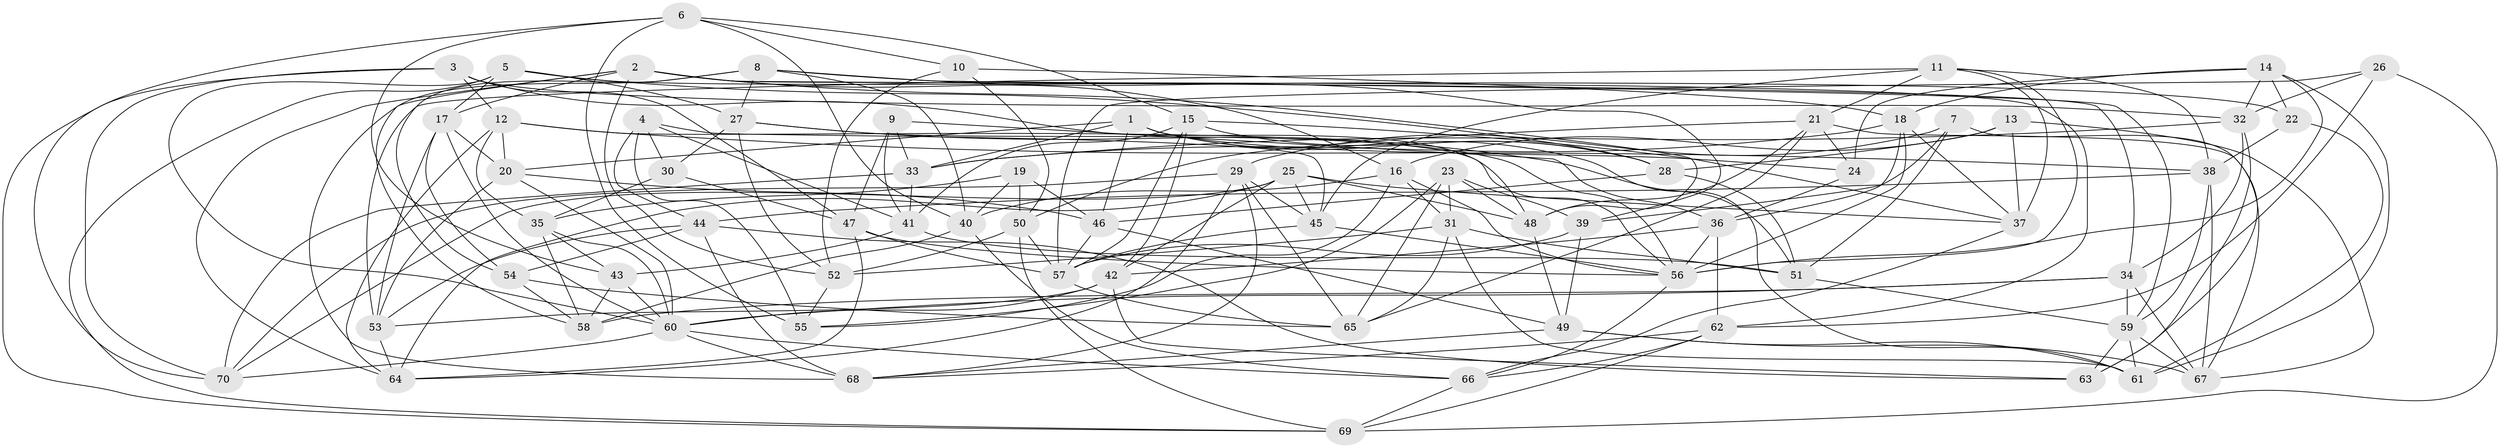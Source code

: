 // original degree distribution, {4: 1.0}
// Generated by graph-tools (version 1.1) at 2025/26/03/09/25 03:26:58]
// undirected, 70 vertices, 204 edges
graph export_dot {
graph [start="1"]
  node [color=gray90,style=filled];
  1;
  2;
  3;
  4;
  5;
  6;
  7;
  8;
  9;
  10;
  11;
  12;
  13;
  14;
  15;
  16;
  17;
  18;
  19;
  20;
  21;
  22;
  23;
  24;
  25;
  26;
  27;
  28;
  29;
  30;
  31;
  32;
  33;
  34;
  35;
  36;
  37;
  38;
  39;
  40;
  41;
  42;
  43;
  44;
  45;
  46;
  47;
  48;
  49;
  50;
  51;
  52;
  53;
  54;
  55;
  56;
  57;
  58;
  59;
  60;
  61;
  62;
  63;
  64;
  65;
  66;
  67;
  68;
  69;
  70;
  1 -- 20 [weight=1.0];
  1 -- 24 [weight=1.0];
  1 -- 28 [weight=1.0];
  1 -- 33 [weight=1.0];
  1 -- 46 [weight=1.0];
  1 -- 61 [weight=1.0];
  2 -- 16 [weight=1.0];
  2 -- 17 [weight=1.0];
  2 -- 34 [weight=1.0];
  2 -- 48 [weight=1.0];
  2 -- 52 [weight=1.0];
  2 -- 58 [weight=1.0];
  2 -- 62 [weight=1.0];
  2 -- 64 [weight=1.0];
  3 -- 12 [weight=1.0];
  3 -- 32 [weight=1.0];
  3 -- 47 [weight=1.0];
  3 -- 48 [weight=1.0];
  3 -- 69 [weight=1.0];
  3 -- 70 [weight=1.0];
  4 -- 30 [weight=1.0];
  4 -- 41 [weight=1.0];
  4 -- 44 [weight=1.0];
  4 -- 45 [weight=1.0];
  4 -- 55 [weight=2.0];
  5 -- 17 [weight=1.0];
  5 -- 22 [weight=1.0];
  5 -- 27 [weight=1.0];
  5 -- 28 [weight=1.0];
  5 -- 60 [weight=1.0];
  5 -- 69 [weight=1.0];
  6 -- 10 [weight=1.0];
  6 -- 15 [weight=1.0];
  6 -- 40 [weight=1.0];
  6 -- 43 [weight=1.0];
  6 -- 55 [weight=1.0];
  6 -- 70 [weight=1.0];
  7 -- 29 [weight=1.0];
  7 -- 39 [weight=1.0];
  7 -- 51 [weight=1.0];
  7 -- 63 [weight=1.0];
  8 -- 27 [weight=1.0];
  8 -- 39 [weight=1.0];
  8 -- 40 [weight=1.0];
  8 -- 54 [weight=1.0];
  8 -- 59 [weight=1.0];
  8 -- 68 [weight=1.0];
  9 -- 33 [weight=1.0];
  9 -- 36 [weight=1.0];
  9 -- 41 [weight=1.0];
  9 -- 47 [weight=1.0];
  10 -- 18 [weight=1.0];
  10 -- 50 [weight=1.0];
  10 -- 52 [weight=1.0];
  11 -- 21 [weight=1.0];
  11 -- 37 [weight=1.0];
  11 -- 38 [weight=1.0];
  11 -- 45 [weight=1.0];
  11 -- 53 [weight=1.0];
  11 -- 56 [weight=1.0];
  12 -- 20 [weight=1.0];
  12 -- 35 [weight=1.0];
  12 -- 38 [weight=1.0];
  12 -- 56 [weight=1.0];
  12 -- 64 [weight=1.0];
  13 -- 16 [weight=1.0];
  13 -- 28 [weight=1.0];
  13 -- 37 [weight=1.0];
  13 -- 67 [weight=1.0];
  14 -- 18 [weight=1.0];
  14 -- 22 [weight=1.0];
  14 -- 24 [weight=1.0];
  14 -- 32 [weight=1.0];
  14 -- 56 [weight=1.0];
  14 -- 61 [weight=1.0];
  15 -- 28 [weight=1.0];
  15 -- 37 [weight=1.0];
  15 -- 41 [weight=1.0];
  15 -- 42 [weight=1.0];
  15 -- 57 [weight=1.0];
  16 -- 31 [weight=1.0];
  16 -- 40 [weight=1.0];
  16 -- 55 [weight=1.0];
  16 -- 56 [weight=1.0];
  17 -- 20 [weight=1.0];
  17 -- 53 [weight=1.0];
  17 -- 54 [weight=1.0];
  17 -- 60 [weight=1.0];
  18 -- 33 [weight=1.0];
  18 -- 36 [weight=1.0];
  18 -- 37 [weight=1.0];
  18 -- 56 [weight=1.0];
  19 -- 35 [weight=1.0];
  19 -- 40 [weight=1.0];
  19 -- 46 [weight=1.0];
  19 -- 50 [weight=1.0];
  20 -- 46 [weight=1.0];
  20 -- 53 [weight=1.0];
  20 -- 60 [weight=1.0];
  21 -- 24 [weight=1.0];
  21 -- 48 [weight=1.0];
  21 -- 50 [weight=1.0];
  21 -- 65 [weight=1.0];
  21 -- 67 [weight=1.0];
  22 -- 38 [weight=1.0];
  22 -- 61 [weight=1.0];
  23 -- 31 [weight=1.0];
  23 -- 39 [weight=2.0];
  23 -- 48 [weight=1.0];
  23 -- 55 [weight=1.0];
  23 -- 65 [weight=1.0];
  24 -- 36 [weight=1.0];
  25 -- 37 [weight=1.0];
  25 -- 42 [weight=1.0];
  25 -- 45 [weight=1.0];
  25 -- 48 [weight=1.0];
  25 -- 64 [weight=1.0];
  25 -- 70 [weight=1.0];
  26 -- 32 [weight=1.0];
  26 -- 57 [weight=1.0];
  26 -- 62 [weight=1.0];
  26 -- 69 [weight=1.0];
  27 -- 30 [weight=1.0];
  27 -- 51 [weight=1.0];
  27 -- 52 [weight=1.0];
  27 -- 56 [weight=1.0];
  28 -- 46 [weight=1.0];
  28 -- 51 [weight=1.0];
  29 -- 45 [weight=1.0];
  29 -- 64 [weight=1.0];
  29 -- 65 [weight=1.0];
  29 -- 68 [weight=1.0];
  29 -- 70 [weight=1.0];
  30 -- 35 [weight=1.0];
  30 -- 47 [weight=1.0];
  31 -- 51 [weight=1.0];
  31 -- 52 [weight=1.0];
  31 -- 61 [weight=1.0];
  31 -- 65 [weight=1.0];
  32 -- 33 [weight=1.0];
  32 -- 34 [weight=1.0];
  32 -- 63 [weight=1.0];
  33 -- 41 [weight=1.0];
  33 -- 70 [weight=1.0];
  34 -- 58 [weight=1.0];
  34 -- 59 [weight=1.0];
  34 -- 60 [weight=1.0];
  34 -- 67 [weight=1.0];
  35 -- 43 [weight=1.0];
  35 -- 58 [weight=1.0];
  35 -- 60 [weight=1.0];
  36 -- 42 [weight=1.0];
  36 -- 56 [weight=1.0];
  36 -- 62 [weight=1.0];
  37 -- 66 [weight=1.0];
  38 -- 44 [weight=1.0];
  38 -- 59 [weight=1.0];
  38 -- 67 [weight=1.0];
  39 -- 49 [weight=1.0];
  39 -- 57 [weight=1.0];
  40 -- 58 [weight=1.0];
  40 -- 66 [weight=1.0];
  41 -- 43 [weight=1.0];
  41 -- 51 [weight=1.0];
  42 -- 53 [weight=1.0];
  42 -- 60 [weight=1.0];
  42 -- 63 [weight=1.0];
  43 -- 58 [weight=2.0];
  43 -- 60 [weight=1.0];
  44 -- 53 [weight=1.0];
  44 -- 54 [weight=1.0];
  44 -- 63 [weight=1.0];
  44 -- 68 [weight=1.0];
  45 -- 56 [weight=1.0];
  45 -- 57 [weight=1.0];
  46 -- 49 [weight=1.0];
  46 -- 57 [weight=1.0];
  47 -- 56 [weight=1.0];
  47 -- 57 [weight=1.0];
  47 -- 64 [weight=1.0];
  48 -- 49 [weight=1.0];
  49 -- 61 [weight=1.0];
  49 -- 67 [weight=1.0];
  49 -- 68 [weight=1.0];
  50 -- 52 [weight=1.0];
  50 -- 57 [weight=1.0];
  50 -- 69 [weight=1.0];
  51 -- 59 [weight=1.0];
  52 -- 55 [weight=1.0];
  53 -- 64 [weight=1.0];
  54 -- 58 [weight=2.0];
  54 -- 65 [weight=1.0];
  56 -- 66 [weight=1.0];
  57 -- 65 [weight=1.0];
  59 -- 61 [weight=1.0];
  59 -- 63 [weight=2.0];
  59 -- 67 [weight=1.0];
  60 -- 66 [weight=1.0];
  60 -- 68 [weight=1.0];
  60 -- 70 [weight=1.0];
  62 -- 66 [weight=1.0];
  62 -- 68 [weight=1.0];
  62 -- 69 [weight=1.0];
  66 -- 69 [weight=1.0];
}
